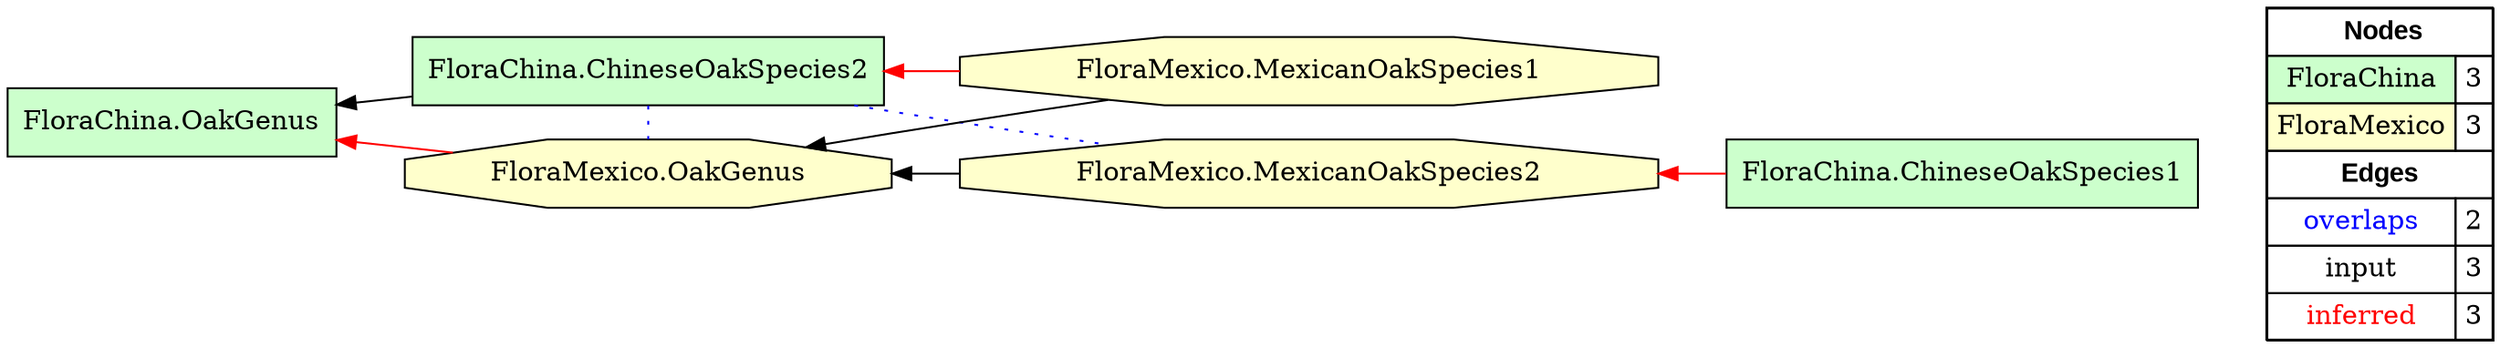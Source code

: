digraph{
rankdir=RL
node[shape=box style=filled fillcolor="#CCFFCC"] 
"FloraChina.OakGenus"
"FloraChina.ChineseOakSpecies2"
"FloraChina.ChineseOakSpecies1"
node[shape=octagon style=filled fillcolor="#FFFFCC"] 
"FloraMexico.MexicanOakSpecies1"
"FloraMexico.OakGenus"
"FloraMexico.MexicanOakSpecies2"
edge[arrowhead=none style=dotted color="#0000FF" constraint=false penwidth=1]
"FloraChina.ChineseOakSpecies2" -> "FloraMexico.MexicanOakSpecies2"
"FloraChina.ChineseOakSpecies2" -> "FloraMexico.OakGenus"
edge[arrowhead=normal style=solid color="#000000" constraint=true penwidth=1]
"FloraMexico.MexicanOakSpecies2" -> "FloraMexico.OakGenus"
"FloraMexico.MexicanOakSpecies1" -> "FloraMexico.OakGenus"
"FloraChina.ChineseOakSpecies2" -> "FloraChina.OakGenus"
edge[arrowhead=normal style=solid color="#FF0000" constraint=true penwidth=1]
"FloraMexico.OakGenus" -> "FloraChina.OakGenus"
"FloraChina.ChineseOakSpecies1" -> "FloraMexico.MexicanOakSpecies2"
"FloraMexico.MexicanOakSpecies1" -> "FloraChina.ChineseOakSpecies2"
edge[arrowhead=normal style=dotted color="#000000" constraint=true penwidth=1]
node[shape=box] 
{rank=source Legend [fillcolor= white margin=0 label=< 
 <TABLE BORDER="0" CELLBORDER="1" CELLSPACING="0" CELLPADDING="4"> 
<TR> <TD COLSPAN="2"><font face="Arial Black"> Nodes</font></TD> </TR> 
<TR> 
 <TD bgcolor="#CCFFCC">FloraChina</TD> 
 <TD>3</TD> 
 </TR> 
<TR> 
 <TD bgcolor="#FFFFCC">FloraMexico</TD> 
 <TD>3</TD> 
 </TR> 
<TR> <TD COLSPAN="2"><font face = "Arial Black"> Edges </font></TD> </TR> 
<TR> 
 <TD><font color ="#0000FF">overlaps</font></TD> 
 <TD>2</TD> 
 </TR> 
<TR> 
 <TD><font color ="#000000">input</font></TD> 
 <TD>3</TD> 
 </TR> 
<TR> 
 <TD><font color ="#FF0000">inferred</font></TD> 
 <TD>3</TD> 
 </TR> 
</TABLE> 
 >] } 
}
